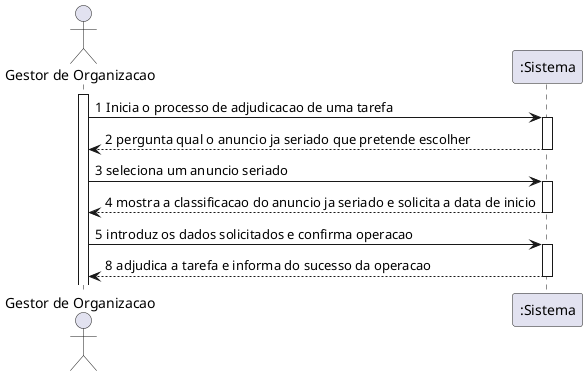 @startuml

actor "Gestor de Organizacao"
activate "Gestor de Organizacao"
"Gestor de Organizacao" -> ":Sistema" : 1 Inicia o processo de adjudicacao de uma tarefa
activate ":Sistema"
":Sistema" --> "Gestor de Organizacao" : 2 pergunta qual o anuncio ja seriado que pretende escolher
deactivate ":Sistema"
"Gestor de Organizacao" -> ":Sistema" : 3 seleciona um anuncio seriado
activate ":Sistema"
":Sistema" --> "Gestor de Organizacao" : 4 mostra a classificacao do anuncio ja seriado e solicita a data de inicio
deactivate ":Sistema" 
"Gestor de Organizacao" -> ":Sistema" : 5 introduz os dados solicitados e confirma operacao
activate ":Sistema"
":Sistema" --> "Gestor de Organizacao" : 8 adjudica a tarefa e informa do sucesso da operacao
deactivate ":Sistema"

@enduml